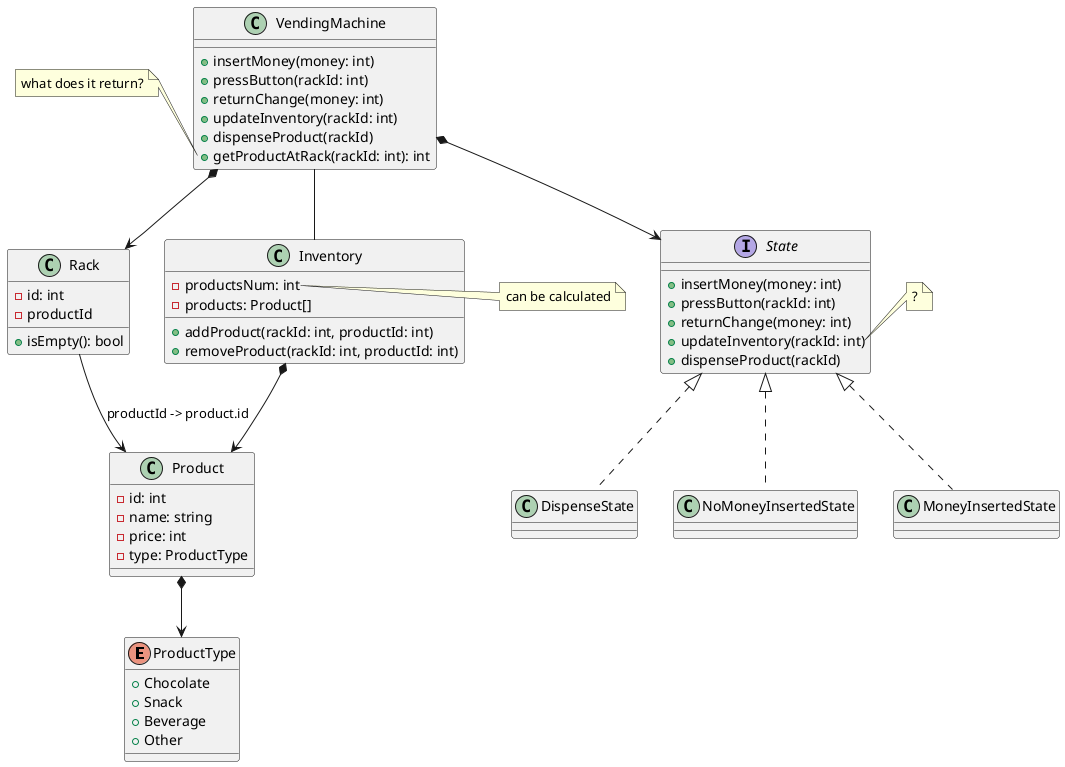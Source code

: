 @startuml
enum ProductType {
    + Chocolate
    + Snack
    + Beverage
    + Other
}

class Product {
    - id: int
    - name: string
    - price: int
    - type: ProductType
}
Product *--> ProductType

class Rack {
    - id: int
    - productId
    + isEmpty(): bool
}
Rack --> Product: productId -> product.id

class Inventory {
    - productsNum: int
    - products: Product[]
    + addProduct(rackId: int, productId: int)
    + removeProduct(rackId: int, productId: int)
}
note right of Inventory::productsNum
can be calculated
end note
'Inventory -- Rack
Inventory *--> Product

interface State {
    + insertMoney(money: int)
    + pressButton(rackId: int)
    + returnChange(money: int)
    + updateInventory(rackId: int)
    + dispenseProduct(rackId)
}
note right of State::updateInventory
?
end note

class NoMoneyInsertedState implements State {}
class MoneyInsertedState implements State {}
class DispenseState implements State {}

class VendingMachine {
    + insertMoney(money: int)
    + pressButton(rackId: int)
    + returnChange(money: int)
    + updateInventory(rackId: int)
    + dispenseProduct(rackId)
    + getProductAtRack(rackId: int): int
}
note left of VendingMachine::getProductAtRack
what does it return?
end note
VendingMachine *--> Rack
VendingMachine -- Inventory
VendingMachine *--> State


@enduml
